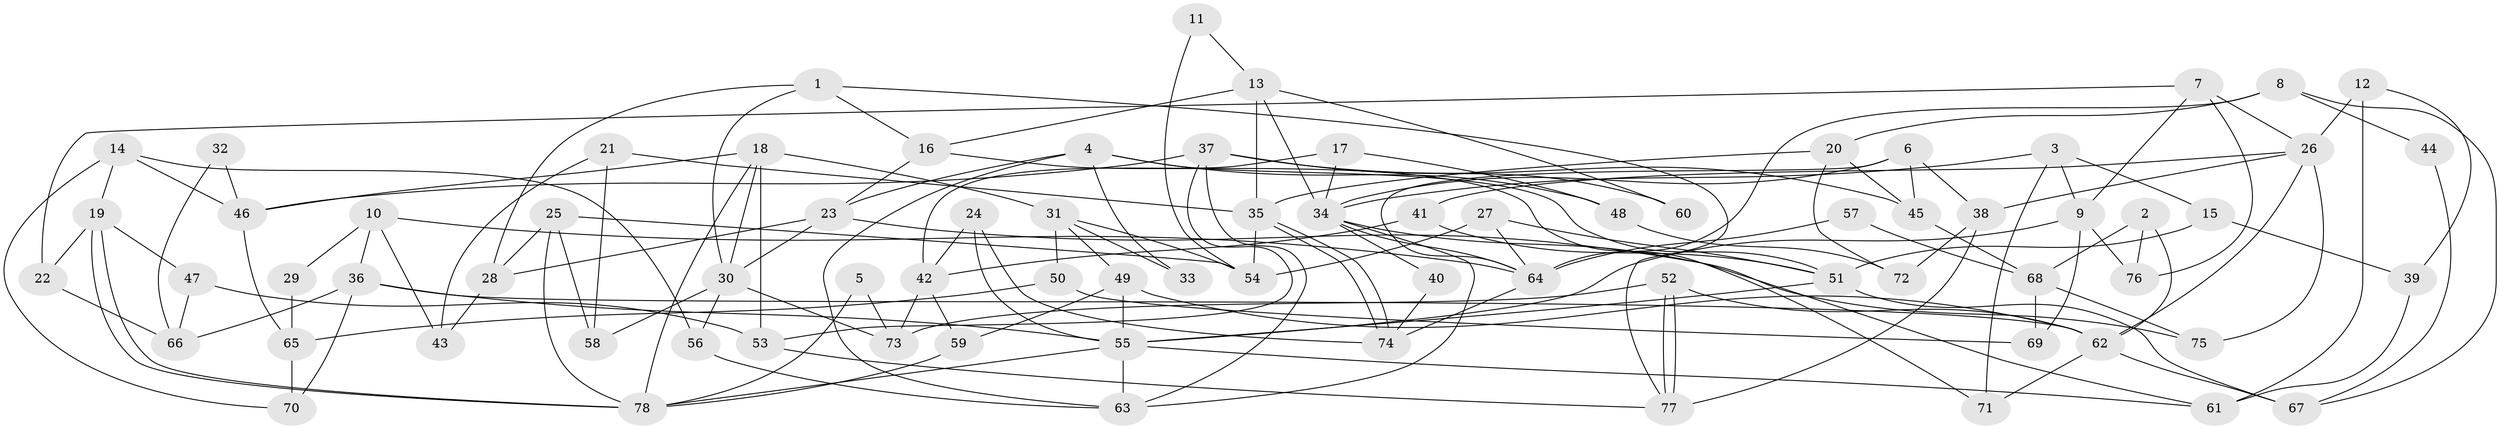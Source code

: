// Generated by graph-tools (version 1.1) at 2025/11/02/27/25 16:11:23]
// undirected, 78 vertices, 156 edges
graph export_dot {
graph [start="1"]
  node [color=gray90,style=filled];
  1;
  2;
  3;
  4;
  5;
  6;
  7;
  8;
  9;
  10;
  11;
  12;
  13;
  14;
  15;
  16;
  17;
  18;
  19;
  20;
  21;
  22;
  23;
  24;
  25;
  26;
  27;
  28;
  29;
  30;
  31;
  32;
  33;
  34;
  35;
  36;
  37;
  38;
  39;
  40;
  41;
  42;
  43;
  44;
  45;
  46;
  47;
  48;
  49;
  50;
  51;
  52;
  53;
  54;
  55;
  56;
  57;
  58;
  59;
  60;
  61;
  62;
  63;
  64;
  65;
  66;
  67;
  68;
  69;
  70;
  71;
  72;
  73;
  74;
  75;
  76;
  77;
  78;
  1 -- 28;
  1 -- 30;
  1 -- 16;
  1 -- 77;
  2 -- 62;
  2 -- 68;
  2 -- 76;
  3 -- 71;
  3 -- 34;
  3 -- 9;
  3 -- 15;
  4 -- 23;
  4 -- 51;
  4 -- 33;
  4 -- 48;
  4 -- 63;
  5 -- 78;
  5 -- 73;
  6 -- 34;
  6 -- 38;
  6 -- 45;
  6 -- 64;
  7 -- 76;
  7 -- 9;
  7 -- 22;
  7 -- 26;
  8 -- 64;
  8 -- 67;
  8 -- 20;
  8 -- 44;
  9 -- 55;
  9 -- 69;
  9 -- 76;
  10 -- 36;
  10 -- 64;
  10 -- 29;
  10 -- 43;
  11 -- 13;
  11 -- 54;
  12 -- 39;
  12 -- 26;
  12 -- 61;
  13 -- 35;
  13 -- 34;
  13 -- 16;
  13 -- 60;
  14 -- 46;
  14 -- 19;
  14 -- 56;
  14 -- 70;
  15 -- 51;
  15 -- 39;
  16 -- 23;
  16 -- 71;
  17 -- 42;
  17 -- 34;
  17 -- 48;
  18 -- 78;
  18 -- 30;
  18 -- 31;
  18 -- 46;
  18 -- 53;
  19 -- 22;
  19 -- 78;
  19 -- 78;
  19 -- 47;
  20 -- 35;
  20 -- 45;
  20 -- 72;
  21 -- 35;
  21 -- 43;
  21 -- 58;
  22 -- 66;
  23 -- 30;
  23 -- 28;
  23 -- 75;
  24 -- 74;
  24 -- 55;
  24 -- 42;
  25 -- 78;
  25 -- 54;
  25 -- 28;
  25 -- 58;
  26 -- 38;
  26 -- 41;
  26 -- 62;
  26 -- 75;
  27 -- 51;
  27 -- 64;
  27 -- 54;
  28 -- 43;
  29 -- 65;
  30 -- 58;
  30 -- 56;
  30 -- 73;
  31 -- 50;
  31 -- 33;
  31 -- 49;
  31 -- 54;
  32 -- 66;
  32 -- 46;
  34 -- 61;
  34 -- 63;
  34 -- 40;
  34 -- 64;
  35 -- 54;
  35 -- 74;
  35 -- 74;
  36 -- 62;
  36 -- 55;
  36 -- 66;
  36 -- 70;
  37 -- 53;
  37 -- 45;
  37 -- 46;
  37 -- 60;
  37 -- 63;
  38 -- 72;
  38 -- 77;
  39 -- 61;
  40 -- 74;
  41 -- 42;
  41 -- 51;
  42 -- 73;
  42 -- 59;
  44 -- 67;
  45 -- 68;
  46 -- 65;
  47 -- 53;
  47 -- 66;
  48 -- 72;
  49 -- 55;
  49 -- 59;
  49 -- 62;
  50 -- 69;
  50 -- 65;
  51 -- 55;
  51 -- 67;
  52 -- 77;
  52 -- 77;
  52 -- 62;
  52 -- 73;
  53 -- 77;
  55 -- 78;
  55 -- 63;
  55 -- 61;
  56 -- 63;
  57 -- 68;
  57 -- 64;
  59 -- 78;
  62 -- 67;
  62 -- 71;
  64 -- 74;
  65 -- 70;
  68 -- 75;
  68 -- 69;
}
